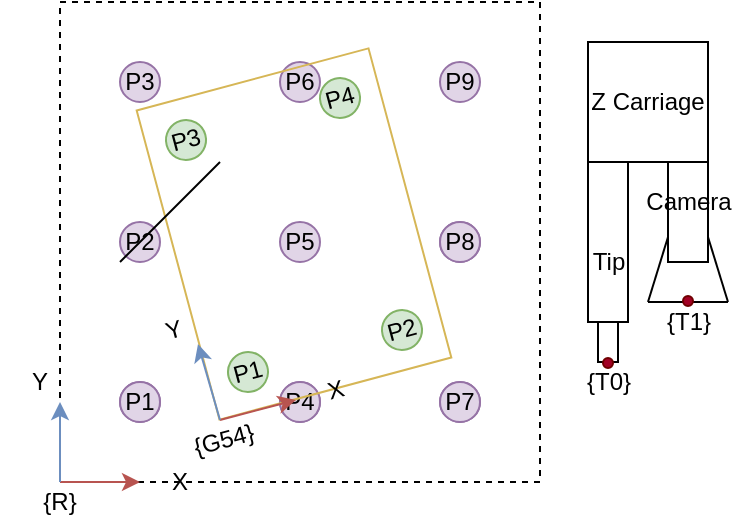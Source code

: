 <mxfile version="14.7.6" type="github">
  <diagram id="dMAR2vCEuzfmfF6sjYzk" name="Page-1">
    <mxGraphModel dx="496" dy="257" grid="1" gridSize="10" guides="1" tooltips="1" connect="1" arrows="1" fold="1" page="1" pageScale="1" pageWidth="827" pageHeight="1169" math="0" shadow="0">
      <root>
        <mxCell id="0" />
        <mxCell id="1" parent="0" />
        <mxCell id="3JfAvzT2lY7ttLSR1rJS-1" value="" style="rounded=0;whiteSpace=wrap;html=1;fillColor=none;dashed=1;" vertex="1" parent="1">
          <mxGeometry x="160" y="160" width="240" height="240" as="geometry" />
        </mxCell>
        <mxCell id="3JfAvzT2lY7ttLSR1rJS-2" value="P1" style="ellipse;whiteSpace=wrap;html=1;fillColor=#e1d5e7;strokeColor=#9673a6;connectable=0;" vertex="1" parent="1">
          <mxGeometry x="190" y="350" width="20" height="20" as="geometry" />
        </mxCell>
        <mxCell id="3JfAvzT2lY7ttLSR1rJS-8" value="P7" style="ellipse;whiteSpace=wrap;html=1;fillColor=#e1d5e7;strokeColor=#9673a6;connectable=0;" vertex="1" parent="1">
          <mxGeometry x="350" y="350" width="20" height="20" as="geometry" />
        </mxCell>
        <mxCell id="3JfAvzT2lY7ttLSR1rJS-9" value="P6" style="ellipse;whiteSpace=wrap;html=1;fillColor=#e1d5e7;strokeColor=#9673a6;connectable=0;" vertex="1" parent="1">
          <mxGeometry x="270" y="190" width="20" height="20" as="geometry" />
        </mxCell>
        <mxCell id="3JfAvzT2lY7ttLSR1rJS-10" value="P5" style="ellipse;whiteSpace=wrap;html=1;fillColor=#e1d5e7;strokeColor=#9673a6;connectable=0;" vertex="1" parent="1">
          <mxGeometry x="270" y="270" width="20" height="20" as="geometry" />
        </mxCell>
        <mxCell id="3JfAvzT2lY7ttLSR1rJS-11" value="P4" style="ellipse;whiteSpace=wrap;html=1;fillColor=#e1d5e7;strokeColor=#9673a6;connectable=0;" vertex="1" parent="1">
          <mxGeometry x="270" y="350" width="20" height="20" as="geometry" />
        </mxCell>
        <mxCell id="3JfAvzT2lY7ttLSR1rJS-12" value="P3" style="ellipse;whiteSpace=wrap;html=1;fillColor=#e1d5e7;strokeColor=#9673a6;connectable=0;" vertex="1" parent="1">
          <mxGeometry x="190" y="190" width="20" height="20" as="geometry" />
        </mxCell>
        <mxCell id="3JfAvzT2lY7ttLSR1rJS-13" value="P2" style="ellipse;whiteSpace=wrap;html=1;fillColor=#e1d5e7;strokeColor=#9673a6;connectable=0;" vertex="1" parent="1">
          <mxGeometry x="190" y="270" width="20" height="20" as="geometry" />
        </mxCell>
        <mxCell id="3JfAvzT2lY7ttLSR1rJS-14" value="P9" style="ellipse;whiteSpace=wrap;html=1;fillColor=#e1d5e7;strokeColor=#9673a6;connectable=0;" vertex="1" parent="1">
          <mxGeometry x="350" y="190" width="20" height="20" as="geometry" />
        </mxCell>
        <mxCell id="3JfAvzT2lY7ttLSR1rJS-15" value="P8" style="ellipse;whiteSpace=wrap;html=1;fillColor=#e1d5e7;strokeColor=#9673a6;connectable=0;" vertex="1" parent="1">
          <mxGeometry x="350" y="270" width="20" height="20" as="geometry" />
        </mxCell>
        <mxCell id="3JfAvzT2lY7ttLSR1rJS-17" value="" style="endArrow=classic;html=1;fillColor=#f8cecc;strokeColor=#b85450;" edge="1" parent="1">
          <mxGeometry width="50" height="50" relative="1" as="geometry">
            <mxPoint x="160" y="400" as="sourcePoint" />
            <mxPoint x="200" y="400" as="targetPoint" />
          </mxGeometry>
        </mxCell>
        <mxCell id="3JfAvzT2lY7ttLSR1rJS-18" value="" style="endArrow=classic;html=1;fillColor=#dae8fc;strokeColor=#6c8ebf;" edge="1" parent="1">
          <mxGeometry width="50" height="50" relative="1" as="geometry">
            <mxPoint x="160" y="400" as="sourcePoint" />
            <mxPoint x="160" y="360" as="targetPoint" />
          </mxGeometry>
        </mxCell>
        <mxCell id="3JfAvzT2lY7ttLSR1rJS-19" value="X" style="text;html=1;strokeColor=none;fillColor=none;align=center;verticalAlign=middle;whiteSpace=wrap;rounded=0;" vertex="1" parent="1">
          <mxGeometry x="200" y="390" width="40" height="20" as="geometry" />
        </mxCell>
        <mxCell id="3JfAvzT2lY7ttLSR1rJS-20" value="Y" style="text;html=1;strokeColor=none;fillColor=none;align=center;verticalAlign=middle;whiteSpace=wrap;rounded=0;" vertex="1" parent="1">
          <mxGeometry x="130" y="340" width="40" height="20" as="geometry" />
        </mxCell>
        <mxCell id="3JfAvzT2lY7ttLSR1rJS-22" value="{R}" style="text;html=1;strokeColor=none;fillColor=none;align=center;verticalAlign=middle;whiteSpace=wrap;rounded=0;" vertex="1" parent="1">
          <mxGeometry x="140" y="400" width="40" height="20" as="geometry" />
        </mxCell>
        <mxCell id="3JfAvzT2lY7ttLSR1rJS-44" value="P1" style="ellipse;whiteSpace=wrap;html=1;fillColor=#e1d5e7;strokeColor=#9673a6;connectable=0;" vertex="1" parent="1">
          <mxGeometry x="190" y="350" width="20" height="20" as="geometry" />
        </mxCell>
        <mxCell id="3JfAvzT2lY7ttLSR1rJS-45" value="P4" style="ellipse;whiteSpace=wrap;html=1;fillColor=#e1d5e7;strokeColor=#9673a6;connectable=0;" vertex="1" parent="1">
          <mxGeometry x="270" y="350" width="20" height="20" as="geometry" />
        </mxCell>
        <mxCell id="3JfAvzT2lY7ttLSR1rJS-46" value="P7" style="ellipse;whiteSpace=wrap;html=1;fillColor=#e1d5e7;strokeColor=#9673a6;connectable=0;" vertex="1" parent="1">
          <mxGeometry x="350" y="350" width="20" height="20" as="geometry" />
        </mxCell>
        <mxCell id="3JfAvzT2lY7ttLSR1rJS-47" value="P8" style="ellipse;whiteSpace=wrap;html=1;fillColor=#e1d5e7;strokeColor=#9673a6;connectable=0;" vertex="1" parent="1">
          <mxGeometry x="350" y="270" width="20" height="20" as="geometry" />
        </mxCell>
        <mxCell id="3JfAvzT2lY7ttLSR1rJS-48" value="" style="group;rotation=-15;dashed=1;" vertex="1" connectable="0" parent="1">
          <mxGeometry x="190" y="200" width="150" height="180" as="geometry" />
        </mxCell>
        <mxCell id="3JfAvzT2lY7ttLSR1rJS-39" value="" style="group;rotation=-15;" vertex="1" connectable="0" parent="3JfAvzT2lY7ttLSR1rJS-48">
          <mxGeometry width="150" height="180" as="geometry" />
        </mxCell>
        <mxCell id="3JfAvzT2lY7ttLSR1rJS-24" value="" style="rounded=0;whiteSpace=wrap;html=1;strokeColor=#d6b656;fillColor=none;rotation=-15;" vertex="1" parent="3JfAvzT2lY7ttLSR1rJS-39">
          <mxGeometry x="27" y="-4" width="120" height="160" as="geometry" />
        </mxCell>
        <mxCell id="3JfAvzT2lY7ttLSR1rJS-34" value="" style="endArrow=classic;html=1;fillColor=#f8cecc;strokeColor=#b85450;" edge="1" parent="3JfAvzT2lY7ttLSR1rJS-39">
          <mxGeometry width="50" height="50" relative="1" as="geometry">
            <mxPoint x="50" y="169" as="sourcePoint" />
            <mxPoint x="88" y="159" as="targetPoint" />
          </mxGeometry>
        </mxCell>
        <mxCell id="3JfAvzT2lY7ttLSR1rJS-35" value="" style="endArrow=classic;html=1;fillColor=#dae8fc;strokeColor=#6c8ebf;" edge="1" parent="3JfAvzT2lY7ttLSR1rJS-39">
          <mxGeometry width="50" height="50" relative="1" as="geometry">
            <mxPoint x="50" y="169" as="sourcePoint" />
            <mxPoint x="39" y="131" as="targetPoint" />
          </mxGeometry>
        </mxCell>
        <mxCell id="3JfAvzT2lY7ttLSR1rJS-36" value="X" style="text;html=1;strokeColor=none;fillColor=none;align=center;verticalAlign=middle;whiteSpace=wrap;rounded=0;rotation=-15;" vertex="1" parent="3JfAvzT2lY7ttLSR1rJS-39">
          <mxGeometry x="88" y="144" width="40" height="20" as="geometry" />
        </mxCell>
        <mxCell id="3JfAvzT2lY7ttLSR1rJS-37" value="Y" style="text;html=1;strokeColor=none;fillColor=none;align=center;verticalAlign=middle;whiteSpace=wrap;rounded=0;rotation=-15;" vertex="1" parent="3JfAvzT2lY7ttLSR1rJS-39">
          <mxGeometry x="7" y="114" width="40" height="20" as="geometry" />
        </mxCell>
        <mxCell id="3JfAvzT2lY7ttLSR1rJS-38" value="{G54}" style="text;html=1;strokeColor=none;fillColor=none;align=center;verticalAlign=middle;whiteSpace=wrap;rounded=0;rotation=-15;" vertex="1" parent="3JfAvzT2lY7ttLSR1rJS-39">
          <mxGeometry x="32" y="169" width="40" height="20" as="geometry" />
        </mxCell>
        <mxCell id="3JfAvzT2lY7ttLSR1rJS-41" value="P2" style="ellipse;whiteSpace=wrap;html=1;fillColor=#d5e8d4;strokeColor=#82b366;connectable=0;rotation=-15;" vertex="1" parent="3JfAvzT2lY7ttLSR1rJS-39">
          <mxGeometry x="131" y="114" width="20" height="20" as="geometry" />
        </mxCell>
        <mxCell id="3JfAvzT2lY7ttLSR1rJS-43" value="P4" style="ellipse;whiteSpace=wrap;html=1;fillColor=#d5e8d4;strokeColor=#82b366;connectable=0;rotation=-15;" vertex="1" parent="3JfAvzT2lY7ttLSR1rJS-39">
          <mxGeometry x="100" y="-2" width="20" height="20" as="geometry" />
        </mxCell>
        <mxCell id="3JfAvzT2lY7ttLSR1rJS-40" value="P1" style="ellipse;whiteSpace=wrap;html=1;fillColor=#d5e8d4;strokeColor=#82b366;connectable=0;rotation=-15;" vertex="1" parent="3JfAvzT2lY7ttLSR1rJS-48">
          <mxGeometry x="54" y="135" width="20" height="20" as="geometry" />
        </mxCell>
        <mxCell id="3JfAvzT2lY7ttLSR1rJS-42" value="P3" style="ellipse;whiteSpace=wrap;html=1;fillColor=#d5e8d4;strokeColor=#82b366;connectable=0;rotation=-15;" vertex="1" parent="3JfAvzT2lY7ttLSR1rJS-48">
          <mxGeometry x="23" y="19" width="20" height="20" as="geometry" />
        </mxCell>
        <mxCell id="3JfAvzT2lY7ttLSR1rJS-49" value="" style="rounded=0;whiteSpace=wrap;html=1;fillColor=none;" vertex="1" parent="1">
          <mxGeometry x="424" y="240" width="20" height="80" as="geometry" />
        </mxCell>
        <mxCell id="3JfAvzT2lY7ttLSR1rJS-50" value="" style="rounded=0;whiteSpace=wrap;html=1;fillColor=none;" vertex="1" parent="1">
          <mxGeometry x="464" y="240" width="20" height="50" as="geometry" />
        </mxCell>
        <mxCell id="3JfAvzT2lY7ttLSR1rJS-51" value="Z Carriage" style="rounded=0;whiteSpace=wrap;html=1;fillColor=none;" vertex="1" parent="1">
          <mxGeometry x="424" y="180" width="60" height="60" as="geometry" />
        </mxCell>
        <mxCell id="3JfAvzT2lY7ttLSR1rJS-52" value="" style="endArrow=none;html=1;" edge="1" parent="1">
          <mxGeometry width="50" height="50" relative="1" as="geometry">
            <mxPoint x="190" y="290" as="sourcePoint" />
            <mxPoint x="240" y="240" as="targetPoint" />
          </mxGeometry>
        </mxCell>
        <mxCell id="3JfAvzT2lY7ttLSR1rJS-53" value="" style="endArrow=none;html=1;entryX=0;entryY=0.75;entryDx=0;entryDy=0;" edge="1" parent="1" target="3JfAvzT2lY7ttLSR1rJS-50">
          <mxGeometry width="50" height="50" relative="1" as="geometry">
            <mxPoint x="454" y="310" as="sourcePoint" />
            <mxPoint x="464" y="300" as="targetPoint" />
          </mxGeometry>
        </mxCell>
        <mxCell id="3JfAvzT2lY7ttLSR1rJS-54" value="" style="endArrow=none;html=1;" edge="1" parent="1">
          <mxGeometry width="50" height="50" relative="1" as="geometry">
            <mxPoint x="454" y="310" as="sourcePoint" />
            <mxPoint x="494" y="310" as="targetPoint" />
          </mxGeometry>
        </mxCell>
        <mxCell id="3JfAvzT2lY7ttLSR1rJS-55" value="" style="endArrow=none;html=1;exitX=1;exitY=0.75;exitDx=0;exitDy=0;" edge="1" parent="1" source="3JfAvzT2lY7ttLSR1rJS-50">
          <mxGeometry width="50" height="50" relative="1" as="geometry">
            <mxPoint x="486" y="302" as="sourcePoint" />
            <mxPoint x="494" y="310" as="targetPoint" />
          </mxGeometry>
        </mxCell>
        <mxCell id="3JfAvzT2lY7ttLSR1rJS-56" value="Camera" style="text;html=1;align=center;verticalAlign=middle;resizable=0;points=[];autosize=1;strokeColor=none;" vertex="1" parent="1">
          <mxGeometry x="444" y="250" width="60" height="20" as="geometry" />
        </mxCell>
        <mxCell id="3JfAvzT2lY7ttLSR1rJS-57" value="Tip" style="text;html=1;align=center;verticalAlign=middle;resizable=0;points=[];autosize=1;strokeColor=none;" vertex="1" parent="1">
          <mxGeometry x="419" y="280" width="30" height="20" as="geometry" />
        </mxCell>
        <mxCell id="3JfAvzT2lY7ttLSR1rJS-58" value="" style="rounded=0;whiteSpace=wrap;html=1;fillColor=none;" vertex="1" parent="1">
          <mxGeometry x="429" y="320" width="10" height="20" as="geometry" />
        </mxCell>
        <mxCell id="3JfAvzT2lY7ttLSR1rJS-59" value="{T0}" style="text;html=1;align=center;verticalAlign=middle;resizable=0;points=[];autosize=1;strokeColor=none;" vertex="1" parent="1">
          <mxGeometry x="414" y="340" width="40" height="20" as="geometry" />
        </mxCell>
        <mxCell id="3JfAvzT2lY7ttLSR1rJS-60" value="{T1}" style="text;html=1;align=center;verticalAlign=middle;resizable=0;points=[];autosize=1;strokeColor=none;" vertex="1" parent="1">
          <mxGeometry x="454" y="310" width="40" height="20" as="geometry" />
        </mxCell>
        <mxCell id="3JfAvzT2lY7ttLSR1rJS-61" value="" style="ellipse;whiteSpace=wrap;html=1;aspect=fixed;fillColor=#a20025;strokeColor=#6F0000;fontColor=#ffffff;" vertex="1" parent="1">
          <mxGeometry x="471.5" y="307" width="5" height="5" as="geometry" />
        </mxCell>
        <mxCell id="3JfAvzT2lY7ttLSR1rJS-62" value="" style="ellipse;whiteSpace=wrap;html=1;aspect=fixed;fillColor=#a20025;strokeColor=#6F0000;fontColor=#ffffff;" vertex="1" parent="1">
          <mxGeometry x="431.5" y="338" width="5" height="5" as="geometry" />
        </mxCell>
      </root>
    </mxGraphModel>
  </diagram>
</mxfile>
